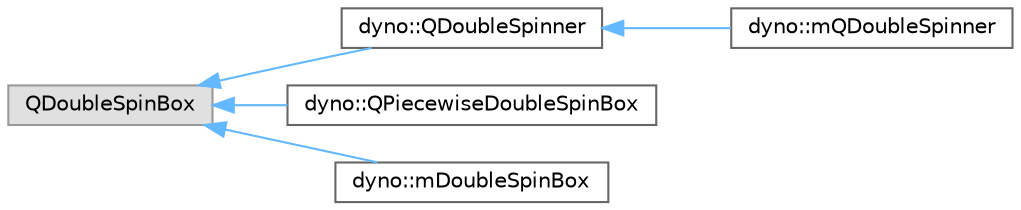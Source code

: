 digraph "Graphical Class Hierarchy"
{
 // LATEX_PDF_SIZE
  bgcolor="transparent";
  edge [fontname=Helvetica,fontsize=10,labelfontname=Helvetica,labelfontsize=10];
  node [fontname=Helvetica,fontsize=10,shape=box,height=0.2,width=0.4];
  rankdir="LR";
  Node0 [id="Node000000",label="QDoubleSpinBox",height=0.2,width=0.4,color="grey60", fillcolor="#E0E0E0", style="filled",tooltip=" "];
  Node0 -> Node1 [id="edge483_Node000000_Node000001",dir="back",color="steelblue1",style="solid",tooltip=" "];
  Node1 [id="Node000001",label="dyno::QDoubleSpinner",height=0.2,width=0.4,color="grey40", fillcolor="white", style="filled",URL="$classdyno_1_1_q_double_spinner.html",tooltip=" "];
  Node1 -> Node2 [id="edge484_Node000001_Node000002",dir="back",color="steelblue1",style="solid",tooltip=" "];
  Node2 [id="Node000002",label="dyno::mQDoubleSpinner",height=0.2,width=0.4,color="grey40", fillcolor="white", style="filled",URL="$classdyno_1_1m_q_double_spinner.html",tooltip=" "];
  Node0 -> Node3 [id="edge485_Node000000_Node000003",dir="back",color="steelblue1",style="solid",tooltip=" "];
  Node3 [id="Node000003",label="dyno::QPiecewiseDoubleSpinBox",height=0.2,width=0.4,color="grey40", fillcolor="white", style="filled",URL="$classdyno_1_1_q_piecewise_double_spin_box.html",tooltip=" "];
  Node0 -> Node4 [id="edge486_Node000000_Node000004",dir="back",color="steelblue1",style="solid",tooltip=" "];
  Node4 [id="Node000004",label="dyno::mDoubleSpinBox",height=0.2,width=0.4,color="grey40", fillcolor="white", style="filled",URL="$classdyno_1_1m_double_spin_box.html",tooltip=" "];
}
